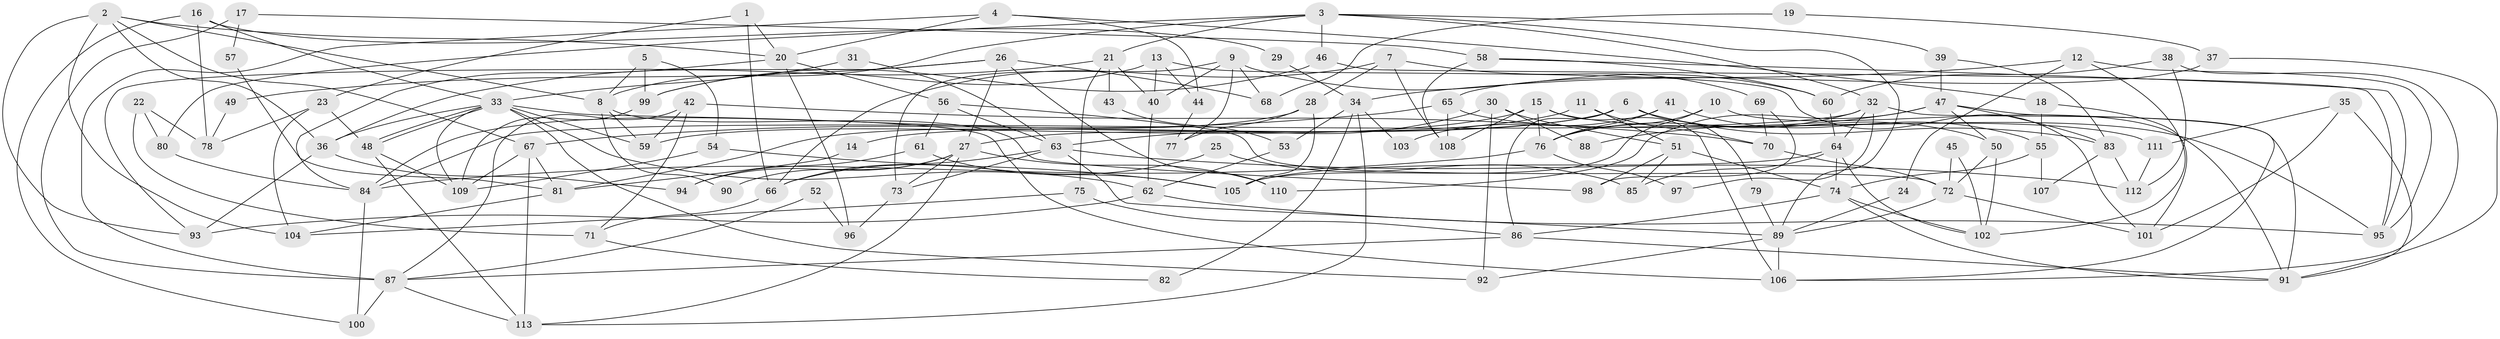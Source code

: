 // Generated by graph-tools (version 1.1) at 2025/11/02/27/25 16:11:17]
// undirected, 113 vertices, 226 edges
graph export_dot {
graph [start="1"]
  node [color=gray90,style=filled];
  1;
  2;
  3;
  4;
  5;
  6;
  7;
  8;
  9;
  10;
  11;
  12;
  13;
  14;
  15;
  16;
  17;
  18;
  19;
  20;
  21;
  22;
  23;
  24;
  25;
  26;
  27;
  28;
  29;
  30;
  31;
  32;
  33;
  34;
  35;
  36;
  37;
  38;
  39;
  40;
  41;
  42;
  43;
  44;
  45;
  46;
  47;
  48;
  49;
  50;
  51;
  52;
  53;
  54;
  55;
  56;
  57;
  58;
  59;
  60;
  61;
  62;
  63;
  64;
  65;
  66;
  67;
  68;
  69;
  70;
  71;
  72;
  73;
  74;
  75;
  76;
  77;
  78;
  79;
  80;
  81;
  82;
  83;
  84;
  85;
  86;
  87;
  88;
  89;
  90;
  91;
  92;
  93;
  94;
  95;
  96;
  97;
  98;
  99;
  100;
  101;
  102;
  103;
  104;
  105;
  106;
  107;
  108;
  109;
  110;
  111;
  112;
  113;
  1 -- 23;
  1 -- 20;
  1 -- 66;
  2 -- 20;
  2 -- 8;
  2 -- 36;
  2 -- 67;
  2 -- 93;
  2 -- 104;
  3 -- 32;
  3 -- 8;
  3 -- 21;
  3 -- 39;
  3 -- 46;
  3 -- 80;
  3 -- 89;
  4 -- 20;
  4 -- 87;
  4 -- 18;
  4 -- 44;
  5 -- 8;
  5 -- 99;
  5 -- 54;
  6 -- 83;
  6 -- 86;
  6 -- 14;
  6 -- 27;
  6 -- 50;
  6 -- 79;
  7 -- 28;
  7 -- 66;
  7 -- 69;
  7 -- 108;
  8 -- 59;
  8 -- 98;
  8 -- 90;
  9 -- 40;
  9 -- 77;
  9 -- 60;
  9 -- 68;
  9 -- 73;
  10 -- 105;
  10 -- 91;
  10 -- 76;
  11 -- 81;
  11 -- 51;
  11 -- 70;
  12 -- 95;
  12 -- 102;
  12 -- 24;
  12 -- 34;
  13 -- 101;
  13 -- 99;
  13 -- 40;
  13 -- 44;
  14 -- 81;
  15 -- 106;
  15 -- 108;
  15 -- 59;
  15 -- 76;
  15 -- 95;
  16 -- 100;
  16 -- 33;
  16 -- 29;
  16 -- 78;
  17 -- 87;
  17 -- 58;
  17 -- 57;
  18 -- 101;
  18 -- 55;
  19 -- 68;
  19 -- 37;
  20 -- 56;
  20 -- 84;
  20 -- 96;
  21 -- 36;
  21 -- 40;
  21 -- 43;
  21 -- 75;
  22 -- 80;
  22 -- 78;
  22 -- 71;
  23 -- 104;
  23 -- 48;
  23 -- 78;
  24 -- 89;
  25 -- 66;
  25 -- 85;
  26 -- 93;
  26 -- 27;
  26 -- 49;
  26 -- 68;
  26 -- 110;
  27 -- 110;
  27 -- 73;
  27 -- 90;
  27 -- 94;
  27 -- 113;
  28 -- 105;
  28 -- 84;
  28 -- 77;
  29 -- 34;
  30 -- 63;
  30 -- 92;
  30 -- 51;
  30 -- 88;
  31 -- 33;
  31 -- 63;
  32 -- 64;
  32 -- 76;
  32 -- 84;
  32 -- 91;
  32 -- 97;
  33 -- 48;
  33 -- 48;
  33 -- 62;
  33 -- 36;
  33 -- 59;
  33 -- 92;
  33 -- 106;
  33 -- 109;
  34 -- 113;
  34 -- 53;
  34 -- 82;
  34 -- 103;
  35 -- 91;
  35 -- 111;
  35 -- 101;
  36 -- 93;
  36 -- 94;
  37 -- 91;
  37 -- 65;
  38 -- 112;
  38 -- 106;
  38 -- 60;
  39 -- 47;
  39 -- 83;
  40 -- 62;
  41 -- 55;
  41 -- 76;
  41 -- 103;
  42 -- 71;
  42 -- 59;
  42 -- 70;
  42 -- 87;
  43 -- 53;
  44 -- 77;
  45 -- 72;
  45 -- 102;
  46 -- 95;
  46 -- 99;
  47 -- 106;
  47 -- 50;
  47 -- 83;
  47 -- 88;
  47 -- 110;
  48 -- 109;
  48 -- 113;
  49 -- 78;
  50 -- 72;
  50 -- 102;
  51 -- 74;
  51 -- 85;
  51 -- 98;
  52 -- 96;
  52 -- 87;
  53 -- 62;
  54 -- 109;
  54 -- 105;
  55 -- 74;
  55 -- 107;
  56 -- 63;
  56 -- 61;
  56 -- 72;
  57 -- 81;
  58 -- 95;
  58 -- 60;
  58 -- 108;
  60 -- 64;
  61 -- 94;
  61 -- 105;
  62 -- 93;
  62 -- 95;
  63 -- 73;
  63 -- 89;
  63 -- 66;
  63 -- 112;
  64 -- 102;
  64 -- 74;
  64 -- 85;
  64 -- 105;
  65 -- 67;
  65 -- 108;
  65 -- 111;
  66 -- 71;
  67 -- 113;
  67 -- 81;
  67 -- 109;
  69 -- 70;
  69 -- 98;
  70 -- 72;
  71 -- 82;
  72 -- 89;
  72 -- 101;
  73 -- 96;
  74 -- 86;
  74 -- 91;
  74 -- 102;
  75 -- 86;
  75 -- 104;
  76 -- 84;
  76 -- 97;
  79 -- 89;
  80 -- 84;
  81 -- 104;
  83 -- 107;
  83 -- 112;
  84 -- 100;
  86 -- 91;
  86 -- 87;
  87 -- 113;
  87 -- 100;
  89 -- 92;
  89 -- 106;
  99 -- 109;
  111 -- 112;
}
